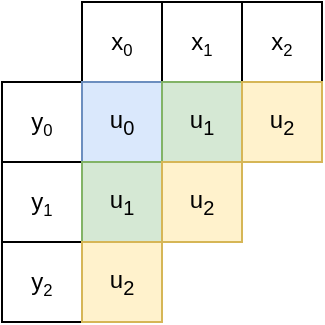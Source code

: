 <mxfile version="15.4.0" type="device"><diagram id="OTQ2Fg0JMP9u1irEHb9e" name="Page-1"><mxGraphModel dx="538" dy="303" grid="1" gridSize="10" guides="1" tooltips="1" connect="1" arrows="1" fold="1" page="1" pageScale="1" pageWidth="1169" pageHeight="827" math="0" shadow="0"><root><mxCell id="0"/><mxCell id="1" parent="0"/><mxCell id="3ACz7ravBwHRUCFG5NJF-17" value="x&lt;span style=&quot;font-size: 10px&quot;&gt;&lt;sub&gt;0&lt;/sub&gt;&lt;/span&gt;" style="rounded=0;whiteSpace=wrap;html=1;" parent="1" vertex="1"><mxGeometry x="260" y="220" width="40" height="40" as="geometry"/></mxCell><mxCell id="3ACz7ravBwHRUCFG5NJF-18" value="&lt;span&gt;x&lt;/span&gt;&lt;span style=&quot;font-size: 10px&quot;&gt;&lt;sub&gt;1&lt;/sub&gt;&lt;/span&gt;" style="rounded=0;whiteSpace=wrap;html=1;" parent="1" vertex="1"><mxGeometry x="300" y="220" width="40" height="40" as="geometry"/></mxCell><mxCell id="3ACz7ravBwHRUCFG5NJF-19" value="&lt;span&gt;x&lt;/span&gt;&lt;span style=&quot;font-size: 10px&quot;&gt;&lt;sub&gt;2&lt;/sub&gt;&lt;/span&gt;" style="rounded=0;whiteSpace=wrap;html=1;" parent="1" vertex="1"><mxGeometry x="340" y="220" width="40" height="40" as="geometry"/></mxCell><mxCell id="3ACz7ravBwHRUCFG5NJF-20" value="y&lt;span style=&quot;font-size: 10px&quot;&gt;&lt;sub&gt;0&lt;/sub&gt;&lt;/span&gt;" style="rounded=0;whiteSpace=wrap;html=1;" parent="1" vertex="1"><mxGeometry x="220" y="260" width="40" height="40" as="geometry"/></mxCell><mxCell id="3ACz7ravBwHRUCFG5NJF-21" value="&lt;span&gt;y&lt;/span&gt;&lt;span style=&quot;font-size: 10px&quot;&gt;&lt;sub&gt;1&lt;/sub&gt;&lt;/span&gt;" style="rounded=0;whiteSpace=wrap;html=1;" parent="1" vertex="1"><mxGeometry x="220" y="300" width="40" height="40" as="geometry"/></mxCell><mxCell id="3ACz7ravBwHRUCFG5NJF-22" value="&lt;span&gt;y&lt;/span&gt;&lt;span style=&quot;font-size: 10px&quot;&gt;&lt;sub&gt;2&lt;/sub&gt;&lt;/span&gt;" style="rounded=0;whiteSpace=wrap;html=1;" parent="1" vertex="1"><mxGeometry x="220" y="340" width="40" height="40" as="geometry"/></mxCell><mxCell id="3ACz7ravBwHRUCFG5NJF-23" value="&lt;span style=&quot;font-size: 12px&quot;&gt;u&lt;/span&gt;&lt;sub&gt;0&lt;/sub&gt;" style="rounded=0;whiteSpace=wrap;html=1;fillColor=#dae8fc;strokeColor=#6c8ebf;" parent="1" vertex="1"><mxGeometry x="260" y="260" width="40" height="40" as="geometry"/></mxCell><mxCell id="3ACz7ravBwHRUCFG5NJF-33" value="&lt;span style=&quot;font-size: 12px&quot;&gt;u&lt;/span&gt;&lt;sub&gt;1&lt;/sub&gt;" style="rounded=0;whiteSpace=wrap;html=1;fillColor=#d5e8d4;strokeColor=#82b366;" parent="1" vertex="1"><mxGeometry x="300" y="260" width="40" height="40" as="geometry"/></mxCell><mxCell id="3ACz7ravBwHRUCFG5NJF-34" value="&lt;span style=&quot;font-size: 12px&quot;&gt;u&lt;/span&gt;&lt;sub&gt;1&lt;/sub&gt;" style="rounded=0;whiteSpace=wrap;html=1;fillColor=#d5e8d4;strokeColor=#82b366;" parent="1" vertex="1"><mxGeometry x="260" y="300" width="40" height="40" as="geometry"/></mxCell><mxCell id="3ACz7ravBwHRUCFG5NJF-35" value="&lt;span style=&quot;font-size: 12px&quot;&gt;u&lt;/span&gt;&lt;sub&gt;2&lt;/sub&gt;" style="rounded=0;whiteSpace=wrap;html=1;fillColor=#fff2cc;strokeColor=#d6b656;" parent="1" vertex="1"><mxGeometry x="340" y="260" width="40" height="40" as="geometry"/></mxCell><mxCell id="3ACz7ravBwHRUCFG5NJF-36" value="&lt;span style=&quot;font-size: 12px&quot;&gt;u&lt;/span&gt;&lt;sub&gt;2&lt;/sub&gt;" style="rounded=0;whiteSpace=wrap;html=1;fillColor=#fff2cc;strokeColor=#d6b656;" parent="1" vertex="1"><mxGeometry x="300" y="300" width="40" height="40" as="geometry"/></mxCell><mxCell id="3ACz7ravBwHRUCFG5NJF-37" value="&lt;span style=&quot;font-size: 12px&quot;&gt;u&lt;/span&gt;&lt;sub&gt;2&lt;/sub&gt;" style="rounded=0;whiteSpace=wrap;html=1;fillColor=#fff2cc;strokeColor=#d6b656;" parent="1" vertex="1"><mxGeometry x="260" y="340" width="40" height="40" as="geometry"/></mxCell></root></mxGraphModel></diagram></mxfile>